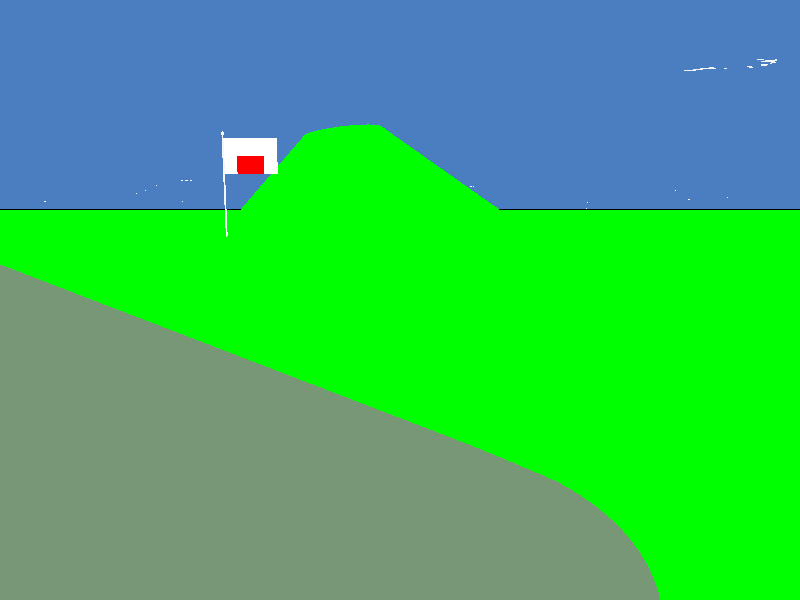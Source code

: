 #include "colors.inc"
#include "textures.inc"
#include "transforms.inc"

camera {
	location <20, 30, -100>
	look_at <25, 15, 0>
}

light_source { <20,60,-30> Grey }

// ground
plane {
    y, 0
    texture {        
        pigment { color Green }
        normal { granite 3 scale 4}
    }
}

// sky and ground fog are a modified version of the following example:
// http://www.f-lohmueller.de/pov_tut/backgrnd/p_sky1.htm

// sky
plane {
	<0,1,0>,1 hollow
	
      texture {
      	pigment {
      		color rgb<0.1,0.3,0.75>*0.7
      	}
      	
      	#if (version = 3.7 )  finish { emission 1 diffuse 0 }
      	#else finish { ambient 1 diffuse 0 }
      	#end
      }

	texture {
		pigment { bozo turbulence 0.75
			octaves 6  omega 0.7 lambda 2
			color_map {
				[0.0  color rgb <0.95, 0.95, 0.95> ]
				[0.05  color rgb <1, 1, 1>*1.25 ]
				[0.15 color rgb <0.85, 0.85, 0.85> ]
				[0.55 color rgbt <1, 1, 1, 1>*1 ]
				[1.0 color rgbt <1, 1, 1, 1>*1 ]
			}
			
			translate < 3, 0,-1>
			scale <0.3, 0.4, 0.2>*3
		}
		#if ( version = 3.7 )  finish { emission 1 diffuse 0 }
		#else finish { ambient 1 diffuse 0 }
		#end
	}
	
	scale 10000
}

// ground fog at the horizon
fog {
	fog_type   2
	distance   1000
	White
	fog_offset 0.1
	fog_alt    20
	turbulence 1.8
}

#declare Hill = cone {
	<15,-10,0>, 50, <10,30,0>, 5
	pigment { color Green }
	finish { specular 0.7 roughness 0.03 }
      normal { granite 3 scale 4}
}

#declare FlagInner = polygon {
	5, <0, 0>, <0, 1>, <1, 1>, <1, 0>, <0, 0>
	pigment { White }
	normal {
		gradient x
		phase clock
		scale <0.2, 1, 1>
		sine_wave
	}
	
	scale <3, 2, 1>
	translate <-1.5, 0, 0>
}

// the flag is a modified verion of the following example:
// http://www.povray.org/documentation/view/3.7.0/111/
#declare Flag = union {
	object { FlagInner }
	object { FlagInner scale 0.5 translate -0.00001 pigment { Red } }
	
	// flagpole
	cylinder {
		<-1.5, -4, 0>, <-1.5, 2.25, 0>, 0.05
		texture { Silver_Metal }
	}
	
	// polecap
	sphere {
		<-1.5, 2.25, 0>, 0.1
		texture { Silver_Metal }
	}
	
	translate <0,12,-5>
	scale 3
}

union {
	object { Hill scale 1.5 } // the cerra ancon hill
	object { Flag }
	translate 20*z
}

// other hill in front
object { Hill
	translate <-30, 0, -50>
	pigment { DarkGreen }
	scale <1.5,0,0>
}